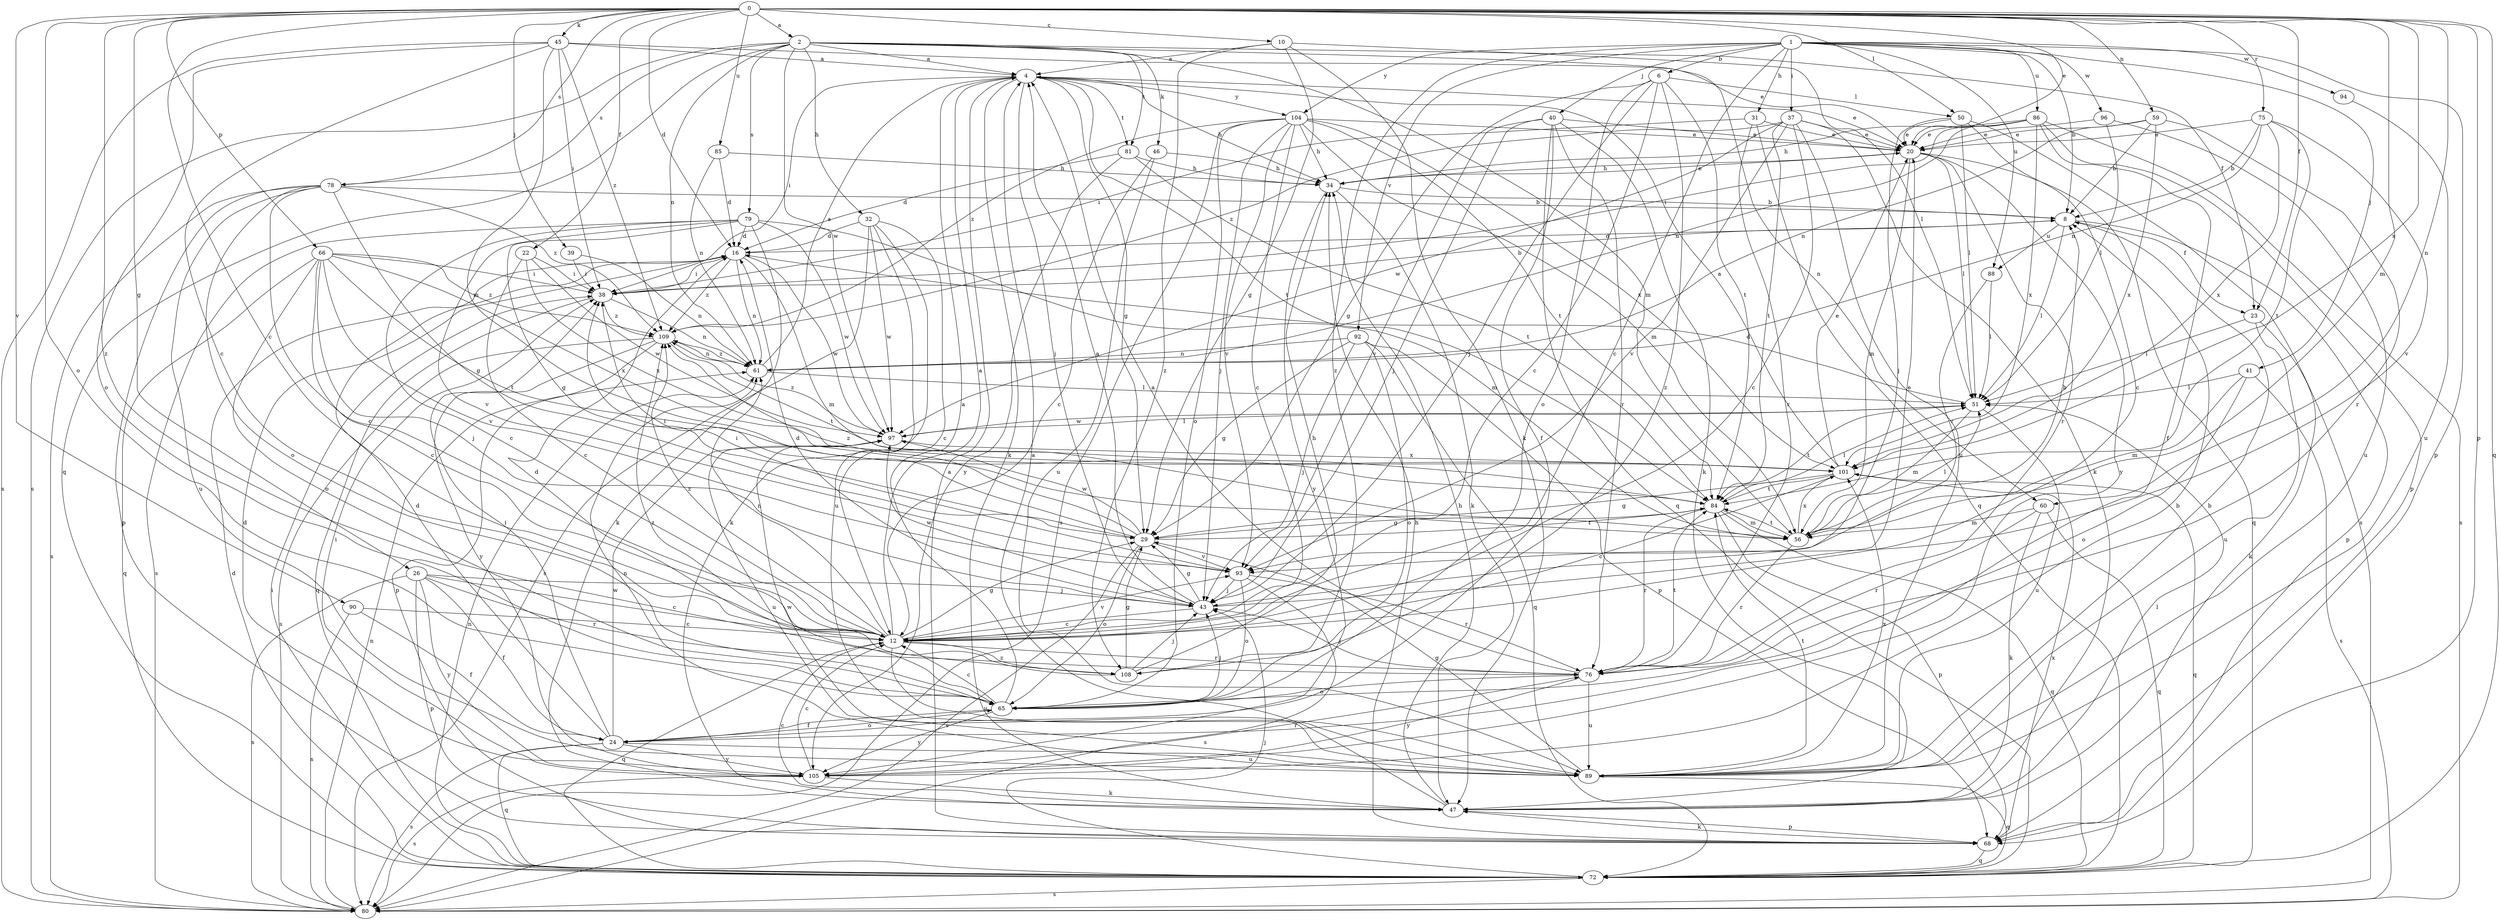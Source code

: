 strict digraph  {
0;
1;
2;
4;
6;
8;
10;
12;
16;
20;
22;
23;
24;
26;
29;
31;
32;
34;
37;
38;
39;
40;
41;
43;
45;
46;
47;
50;
51;
56;
59;
60;
61;
65;
66;
68;
72;
75;
76;
78;
79;
80;
81;
84;
85;
86;
88;
89;
90;
92;
93;
94;
96;
97;
101;
104;
105;
108;
109;
0 -> 2  [label=a];
0 -> 10  [label=c];
0 -> 12  [label=c];
0 -> 16  [label=d];
0 -> 20  [label=e];
0 -> 22  [label=f];
0 -> 23  [label=f];
0 -> 26  [label=g];
0 -> 39  [label=j];
0 -> 45  [label=k];
0 -> 50  [label=l];
0 -> 56  [label=m];
0 -> 59  [label=n];
0 -> 60  [label=n];
0 -> 65  [label=o];
0 -> 66  [label=p];
0 -> 68  [label=p];
0 -> 72  [label=q];
0 -> 75  [label=r];
0 -> 78  [label=s];
0 -> 85  [label=u];
0 -> 90  [label=v];
0 -> 101  [label=x];
0 -> 108  [label=z];
1 -> 6  [label=b];
1 -> 8  [label=b];
1 -> 12  [label=c];
1 -> 31  [label=h];
1 -> 37  [label=i];
1 -> 40  [label=j];
1 -> 41  [label=j];
1 -> 68  [label=p];
1 -> 86  [label=u];
1 -> 88  [label=u];
1 -> 92  [label=v];
1 -> 94  [label=w];
1 -> 96  [label=w];
1 -> 104  [label=y];
1 -> 108  [label=z];
2 -> 4  [label=a];
2 -> 23  [label=f];
2 -> 32  [label=h];
2 -> 46  [label=k];
2 -> 56  [label=m];
2 -> 60  [label=n];
2 -> 61  [label=n];
2 -> 72  [label=q];
2 -> 78  [label=s];
2 -> 79  [label=s];
2 -> 80  [label=s];
2 -> 81  [label=t];
2 -> 97  [label=w];
4 -> 20  [label=e];
4 -> 29  [label=g];
4 -> 34  [label=h];
4 -> 38  [label=i];
4 -> 43  [label=j];
4 -> 47  [label=k];
4 -> 81  [label=t];
4 -> 84  [label=t];
4 -> 104  [label=y];
6 -> 12  [label=c];
6 -> 29  [label=g];
6 -> 43  [label=j];
6 -> 50  [label=l];
6 -> 65  [label=o];
6 -> 84  [label=t];
6 -> 108  [label=z];
8 -> 16  [label=d];
8 -> 23  [label=f];
8 -> 51  [label=l];
8 -> 68  [label=p];
8 -> 88  [label=u];
10 -> 4  [label=a];
10 -> 29  [label=g];
10 -> 47  [label=k];
10 -> 51  [label=l];
10 -> 108  [label=z];
12 -> 4  [label=a];
12 -> 29  [label=g];
12 -> 61  [label=n];
12 -> 72  [label=q];
12 -> 76  [label=r];
12 -> 89  [label=u];
12 -> 93  [label=v];
12 -> 108  [label=z];
12 -> 109  [label=z];
16 -> 38  [label=i];
16 -> 56  [label=m];
16 -> 61  [label=n];
16 -> 97  [label=w];
16 -> 109  [label=z];
20 -> 34  [label=h];
20 -> 51  [label=l];
20 -> 56  [label=m];
20 -> 72  [label=q];
20 -> 76  [label=r];
20 -> 105  [label=y];
22 -> 12  [label=c];
22 -> 38  [label=i];
22 -> 97  [label=w];
22 -> 101  [label=x];
23 -> 47  [label=k];
23 -> 51  [label=l];
23 -> 89  [label=u];
24 -> 16  [label=d];
24 -> 38  [label=i];
24 -> 65  [label=o];
24 -> 72  [label=q];
24 -> 80  [label=s];
24 -> 89  [label=u];
24 -> 97  [label=w];
24 -> 105  [label=y];
26 -> 12  [label=c];
26 -> 24  [label=f];
26 -> 43  [label=j];
26 -> 68  [label=p];
26 -> 76  [label=r];
26 -> 80  [label=s];
26 -> 105  [label=y];
29 -> 38  [label=i];
29 -> 65  [label=o];
29 -> 80  [label=s];
29 -> 84  [label=t];
29 -> 93  [label=v];
29 -> 97  [label=w];
29 -> 109  [label=z];
31 -> 20  [label=e];
31 -> 38  [label=i];
31 -> 72  [label=q];
31 -> 76  [label=r];
32 -> 12  [label=c];
32 -> 16  [label=d];
32 -> 47  [label=k];
32 -> 80  [label=s];
32 -> 89  [label=u];
32 -> 97  [label=w];
34 -> 8  [label=b];
34 -> 20  [label=e];
34 -> 47  [label=k];
34 -> 105  [label=y];
37 -> 12  [label=c];
37 -> 20  [label=e];
37 -> 47  [label=k];
37 -> 84  [label=t];
37 -> 89  [label=u];
37 -> 93  [label=v];
37 -> 97  [label=w];
37 -> 109  [label=z];
38 -> 8  [label=b];
38 -> 61  [label=n];
38 -> 72  [label=q];
38 -> 109  [label=z];
39 -> 38  [label=i];
39 -> 61  [label=n];
40 -> 20  [label=e];
40 -> 24  [label=f];
40 -> 43  [label=j];
40 -> 47  [label=k];
40 -> 72  [label=q];
40 -> 76  [label=r];
40 -> 93  [label=v];
41 -> 51  [label=l];
41 -> 56  [label=m];
41 -> 65  [label=o];
41 -> 80  [label=s];
43 -> 4  [label=a];
43 -> 12  [label=c];
43 -> 16  [label=d];
43 -> 20  [label=e];
43 -> 29  [label=g];
43 -> 97  [label=w];
45 -> 4  [label=a];
45 -> 12  [label=c];
45 -> 20  [label=e];
45 -> 38  [label=i];
45 -> 56  [label=m];
45 -> 65  [label=o];
45 -> 80  [label=s];
45 -> 109  [label=z];
46 -> 12  [label=c];
46 -> 34  [label=h];
46 -> 89  [label=u];
47 -> 4  [label=a];
47 -> 12  [label=c];
47 -> 34  [label=h];
47 -> 51  [label=l];
47 -> 68  [label=p];
50 -> 12  [label=c];
50 -> 20  [label=e];
50 -> 43  [label=j];
50 -> 51  [label=l];
50 -> 80  [label=s];
51 -> 16  [label=d];
51 -> 56  [label=m];
51 -> 84  [label=t];
51 -> 89  [label=u];
51 -> 97  [label=w];
56 -> 8  [label=b];
56 -> 51  [label=l];
56 -> 76  [label=r];
56 -> 84  [label=t];
56 -> 101  [label=x];
59 -> 8  [label=b];
59 -> 20  [label=e];
59 -> 61  [label=n];
59 -> 76  [label=r];
59 -> 101  [label=x];
60 -> 47  [label=k];
60 -> 56  [label=m];
60 -> 72  [label=q];
60 -> 76  [label=r];
61 -> 4  [label=a];
61 -> 51  [label=l];
61 -> 109  [label=z];
65 -> 4  [label=a];
65 -> 12  [label=c];
65 -> 24  [label=f];
65 -> 43  [label=j];
65 -> 105  [label=y];
65 -> 109  [label=z];
66 -> 12  [label=c];
66 -> 38  [label=i];
66 -> 43  [label=j];
66 -> 65  [label=o];
66 -> 72  [label=q];
66 -> 84  [label=t];
66 -> 93  [label=v];
66 -> 101  [label=x];
66 -> 109  [label=z];
68 -> 4  [label=a];
68 -> 34  [label=h];
68 -> 47  [label=k];
68 -> 72  [label=q];
68 -> 101  [label=x];
72 -> 16  [label=d];
72 -> 38  [label=i];
72 -> 43  [label=j];
72 -> 61  [label=n];
72 -> 80  [label=s];
75 -> 8  [label=b];
75 -> 20  [label=e];
75 -> 61  [label=n];
75 -> 84  [label=t];
75 -> 93  [label=v];
75 -> 101  [label=x];
76 -> 4  [label=a];
76 -> 43  [label=j];
76 -> 65  [label=o];
76 -> 84  [label=t];
76 -> 89  [label=u];
76 -> 105  [label=y];
78 -> 8  [label=b];
78 -> 12  [label=c];
78 -> 29  [label=g];
78 -> 65  [label=o];
78 -> 68  [label=p];
78 -> 80  [label=s];
78 -> 89  [label=u];
78 -> 109  [label=z];
79 -> 12  [label=c];
79 -> 16  [label=d];
79 -> 29  [label=g];
79 -> 47  [label=k];
79 -> 56  [label=m];
79 -> 80  [label=s];
79 -> 93  [label=v];
79 -> 97  [label=w];
80 -> 61  [label=n];
81 -> 16  [label=d];
81 -> 34  [label=h];
81 -> 84  [label=t];
81 -> 105  [label=y];
84 -> 29  [label=g];
84 -> 51  [label=l];
84 -> 56  [label=m];
84 -> 68  [label=p];
84 -> 72  [label=q];
84 -> 76  [label=r];
85 -> 16  [label=d];
85 -> 34  [label=h];
85 -> 61  [label=n];
86 -> 20  [label=e];
86 -> 24  [label=f];
86 -> 34  [label=h];
86 -> 38  [label=i];
86 -> 61  [label=n];
86 -> 68  [label=p];
86 -> 80  [label=s];
86 -> 101  [label=x];
88 -> 51  [label=l];
88 -> 93  [label=v];
89 -> 8  [label=b];
89 -> 29  [label=g];
89 -> 61  [label=n];
89 -> 72  [label=q];
89 -> 84  [label=t];
89 -> 97  [label=w];
89 -> 101  [label=x];
90 -> 12  [label=c];
90 -> 24  [label=f];
90 -> 80  [label=s];
92 -> 29  [label=g];
92 -> 43  [label=j];
92 -> 61  [label=n];
92 -> 65  [label=o];
92 -> 68  [label=p];
92 -> 72  [label=q];
93 -> 38  [label=i];
93 -> 43  [label=j];
93 -> 65  [label=o];
93 -> 76  [label=r];
93 -> 80  [label=s];
94 -> 89  [label=u];
96 -> 20  [label=e];
96 -> 51  [label=l];
96 -> 89  [label=u];
97 -> 51  [label=l];
97 -> 89  [label=u];
97 -> 101  [label=x];
97 -> 109  [label=z];
101 -> 4  [label=a];
101 -> 12  [label=c];
101 -> 20  [label=e];
101 -> 29  [label=g];
101 -> 72  [label=q];
101 -> 84  [label=t];
104 -> 12  [label=c];
104 -> 20  [label=e];
104 -> 34  [label=h];
104 -> 43  [label=j];
104 -> 56  [label=m];
104 -> 65  [label=o];
104 -> 80  [label=s];
104 -> 84  [label=t];
104 -> 93  [label=v];
104 -> 101  [label=x];
104 -> 109  [label=z];
105 -> 8  [label=b];
105 -> 12  [label=c];
105 -> 16  [label=d];
105 -> 38  [label=i];
105 -> 47  [label=k];
105 -> 76  [label=r];
105 -> 80  [label=s];
108 -> 16  [label=d];
108 -> 29  [label=g];
108 -> 34  [label=h];
108 -> 43  [label=j];
109 -> 61  [label=n];
109 -> 68  [label=p];
109 -> 80  [label=s];
109 -> 84  [label=t];
109 -> 105  [label=y];
}
